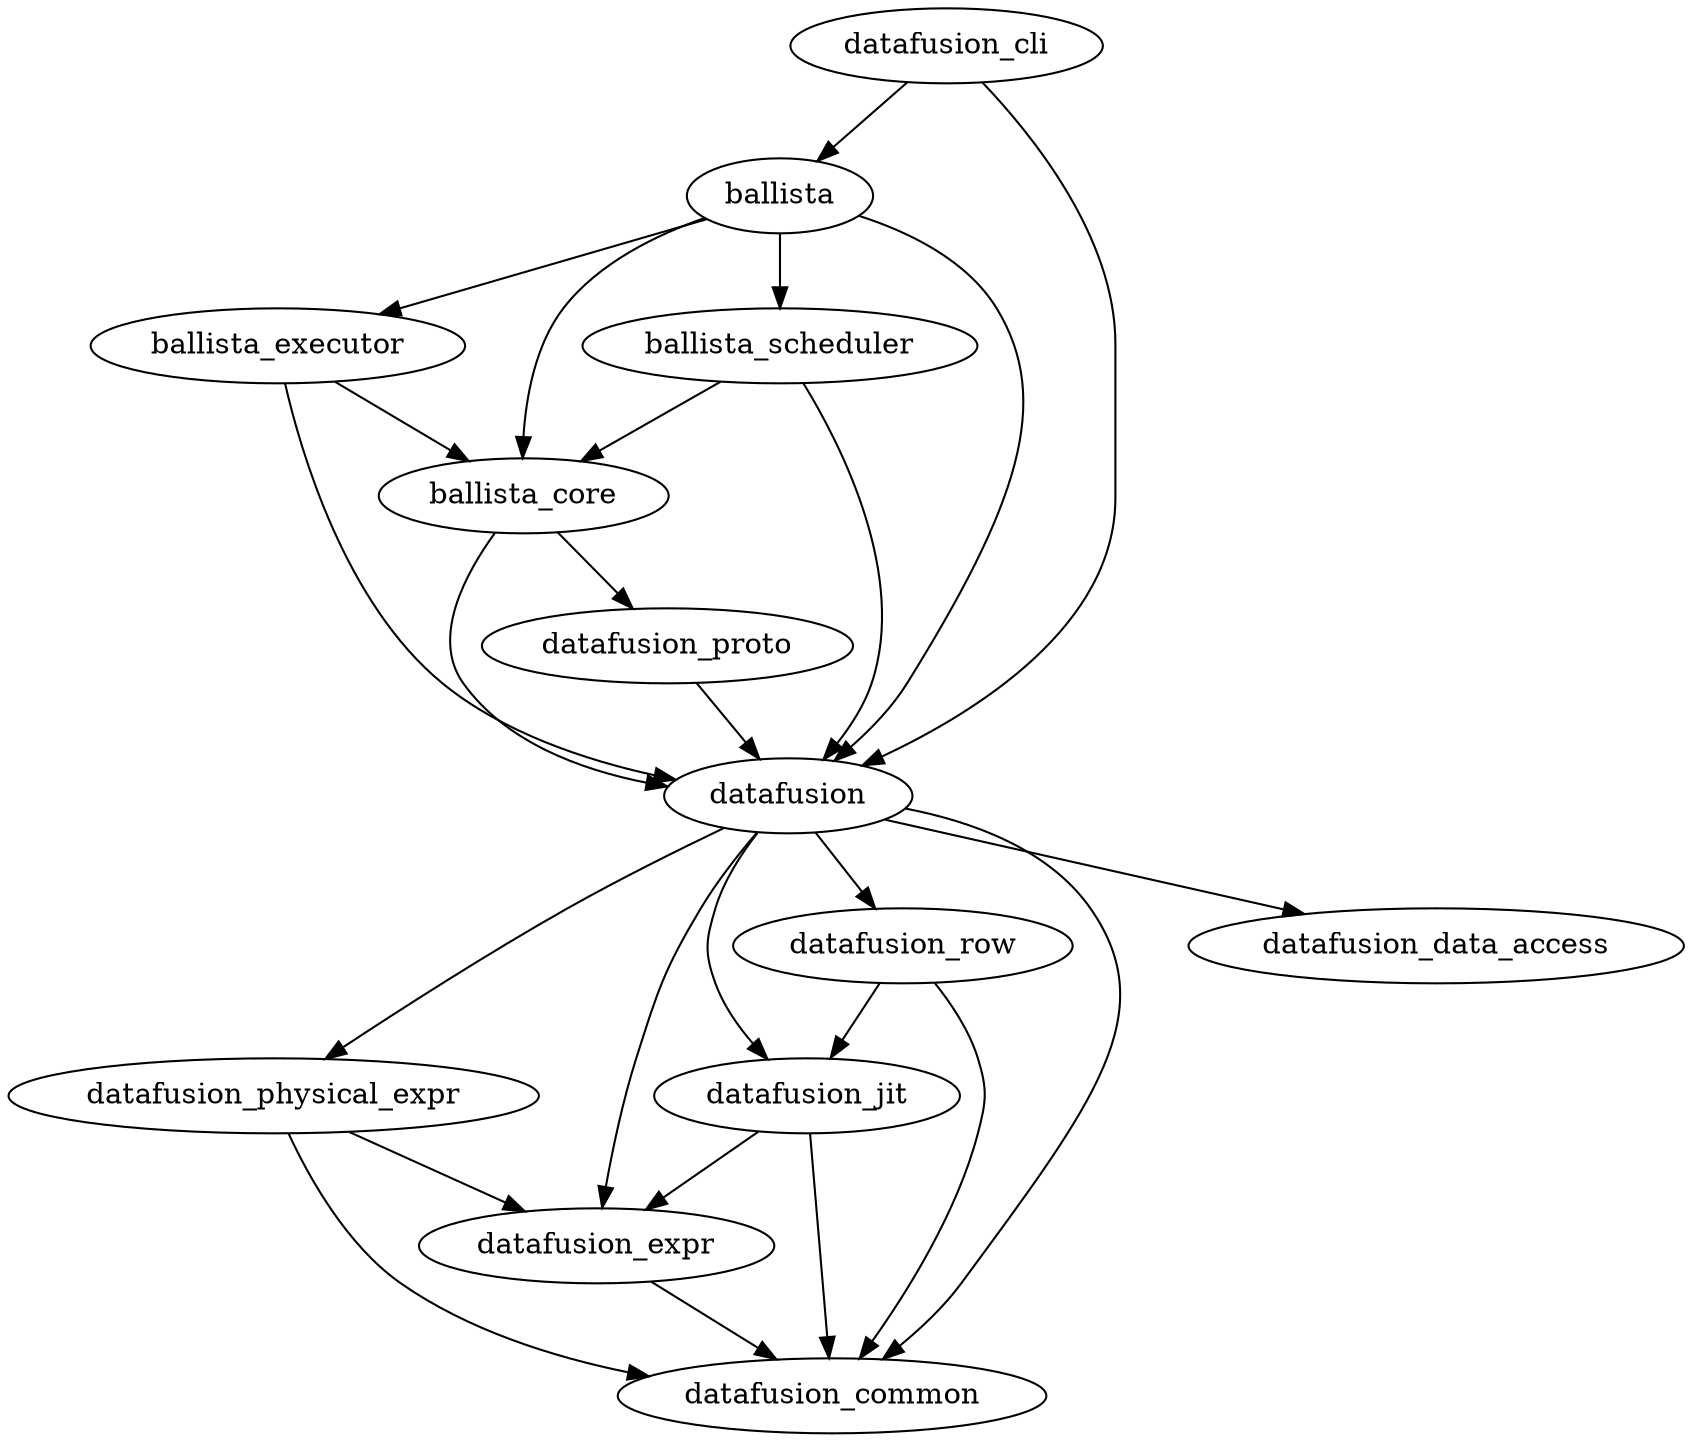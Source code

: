 // Licensed to the Apache Software Foundation (ASF) under one
// or more contributor license agreements.  See the NOTICE file
// distributed with this work for additional information
// regarding copyright ownership.  The ASF licenses this file
// to you under the Apache License, Version 2.0 (the
// "License"); you may not use this file except in compliance
// with the License.  You may obtain a copy of the License at
//
//   http://www.apache.org/licenses/LICENSE-2.0
//
// Unless required by applicable law or agreed to in writing,
// software distributed under the License is distributed on an
// "AS IS" BASIS, WITHOUT WARRANTIES OR CONDITIONS OF ANY
// KIND, either express or implied.  See the License for the
// specific language governing permissions and limitations
// under the License.

digraph G {

    datafusion_common

    datafusion_data_access

	datafusion_expr -> datafusion_common

	datafusion_physical_expr -> datafusion_common
	datafusion_physical_expr -> datafusion_expr

	datafusion_jit -> datafusion_common
	datafusion_jit -> datafusion_expr

    datafusion_row -> datafusion_common
    datafusion_row -> datafusion_jit

	datafusion -> datafusion_common
	datafusion -> datafusion_data_access
	datafusion -> datafusion_expr
	datafusion -> datafusion_jit
	datafusion -> datafusion_physical_expr
	datafusion -> datafusion_row

	datafusion_proto -> datafusion

	ballista_core -> datafusion
	ballista_core -> datafusion_proto

	ballista_scheduler -> ballista_core
	ballista_scheduler -> datafusion

	ballista_executor -> ballista_core
	ballista_executor -> datafusion

    ballista -> datafusion
    ballista -> ballista_core
    ballista -> ballista_scheduler
    ballista -> ballista_executor

	datafusion_cli -> datafusion
	datafusion_cli -> ballista

}

